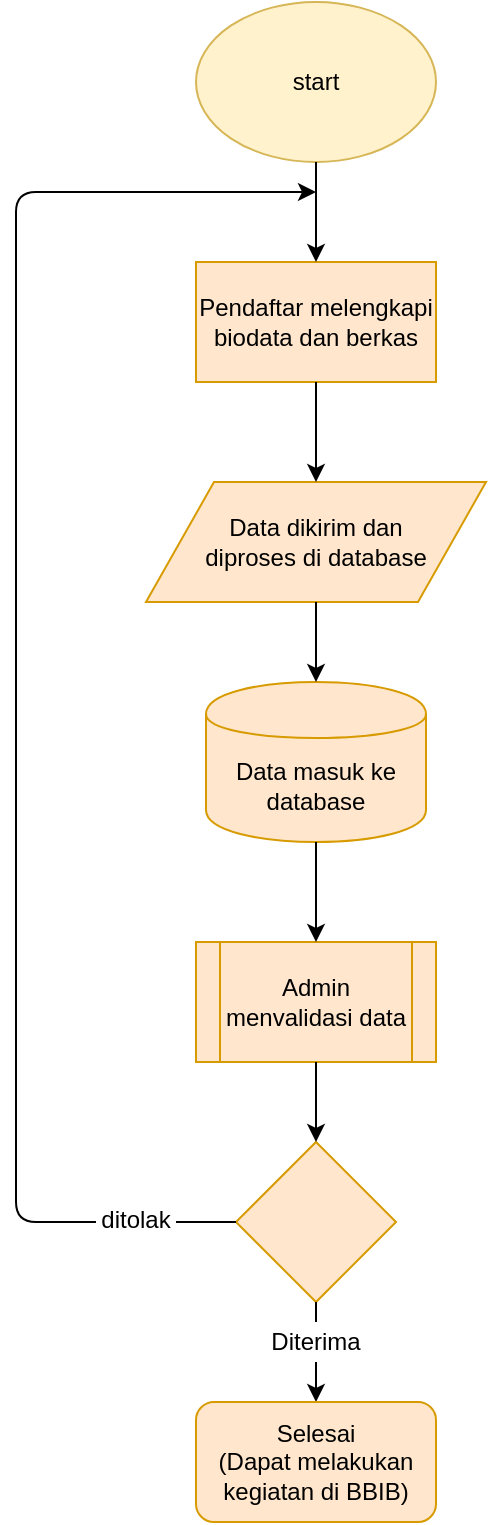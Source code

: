 <mxfile version="12.3.2" type="device" pages="1"><diagram id="jzUEbZsV-9FTl7FI-QbH" name="Page-1"><mxGraphModel dx="852" dy="534" grid="1" gridSize="10" guides="1" tooltips="1" connect="1" arrows="1" fold="1" page="1" pageScale="1" pageWidth="850" pageHeight="1100" math="0" shadow="0"><root><mxCell id="0"/><mxCell id="1" parent="0"/><mxCell id="7v9oIFs8FnTpfx3aM13x-30" value="start" style="ellipse;whiteSpace=wrap;html=1;fillColor=#fff2cc;strokeColor=#d6b656;" vertex="1" parent="1"><mxGeometry x="330" y="100" width="120" height="80" as="geometry"/></mxCell><mxCell id="7v9oIFs8FnTpfx3aM13x-31" value="Pendaftar melengkapi biodata dan berkas" style="rounded=0;whiteSpace=wrap;html=1;fillColor=#ffe6cc;strokeColor=#d79b00;" vertex="1" parent="1"><mxGeometry x="330" y="230" width="120" height="60" as="geometry"/></mxCell><mxCell id="7v9oIFs8FnTpfx3aM13x-32" value="Data dikirim dan &lt;br&gt;diproses di database" style="shape=parallelogram;perimeter=parallelogramPerimeter;whiteSpace=wrap;html=1;fillColor=#ffe6cc;strokeColor=#d79b00;" vertex="1" parent="1"><mxGeometry x="305" y="340" width="170" height="60" as="geometry"/></mxCell><mxCell id="7v9oIFs8FnTpfx3aM13x-34" value="Data masuk ke database" style="shape=cylinder;whiteSpace=wrap;html=1;boundedLbl=1;backgroundOutline=1;fillColor=#ffe6cc;strokeColor=#d79b00;" vertex="1" parent="1"><mxGeometry x="335" y="440" width="110" height="80" as="geometry"/></mxCell><mxCell id="7v9oIFs8FnTpfx3aM13x-36" value="Admin menvalidasi data" style="shape=process;whiteSpace=wrap;html=1;backgroundOutline=1;fillColor=#ffe6cc;strokeColor=#d79b00;" vertex="1" parent="1"><mxGeometry x="330" y="570" width="120" height="60" as="geometry"/></mxCell><mxCell id="7v9oIFs8FnTpfx3aM13x-37" value="" style="rhombus;whiteSpace=wrap;html=1;fillColor=#ffe6cc;strokeColor=#d79b00;" vertex="1" parent="1"><mxGeometry x="350" y="670" width="80" height="80" as="geometry"/></mxCell><mxCell id="7v9oIFs8FnTpfx3aM13x-38" value="" style="endArrow=classic;html=1;exitX=0.5;exitY=1;exitDx=0;exitDy=0;entryX=0.5;entryY=0;entryDx=0;entryDy=0;" edge="1" parent="1" source="7v9oIFs8FnTpfx3aM13x-30" target="7v9oIFs8FnTpfx3aM13x-31"><mxGeometry width="50" height="50" relative="1" as="geometry"><mxPoint x="190" y="360" as="sourcePoint"/><mxPoint x="240" y="310" as="targetPoint"/></mxGeometry></mxCell><mxCell id="7v9oIFs8FnTpfx3aM13x-39" value="" style="endArrow=classic;html=1;exitX=0.5;exitY=1;exitDx=0;exitDy=0;" edge="1" parent="1" source="7v9oIFs8FnTpfx3aM13x-31" target="7v9oIFs8FnTpfx3aM13x-32"><mxGeometry width="50" height="50" relative="1" as="geometry"><mxPoint x="190" y="410" as="sourcePoint"/><mxPoint x="240" y="360" as="targetPoint"/></mxGeometry></mxCell><mxCell id="7v9oIFs8FnTpfx3aM13x-40" value="" style="endArrow=classic;html=1;exitX=0.5;exitY=1;exitDx=0;exitDy=0;" edge="1" parent="1" source="7v9oIFs8FnTpfx3aM13x-32" target="7v9oIFs8FnTpfx3aM13x-34"><mxGeometry width="50" height="50" relative="1" as="geometry"><mxPoint x="230" y="490" as="sourcePoint"/><mxPoint x="280" y="440" as="targetPoint"/></mxGeometry></mxCell><mxCell id="7v9oIFs8FnTpfx3aM13x-41" value="" style="endArrow=classic;html=1;exitX=0.5;exitY=1;exitDx=0;exitDy=0;entryX=0.5;entryY=0;entryDx=0;entryDy=0;" edge="1" parent="1" source="7v9oIFs8FnTpfx3aM13x-34" target="7v9oIFs8FnTpfx3aM13x-36"><mxGeometry width="50" height="50" relative="1" as="geometry"><mxPoint x="240" y="670" as="sourcePoint"/><mxPoint x="290" y="620" as="targetPoint"/></mxGeometry></mxCell><mxCell id="7v9oIFs8FnTpfx3aM13x-42" value="" style="endArrow=classic;html=1;exitX=0.5;exitY=1;exitDx=0;exitDy=0;entryX=0.5;entryY=0;entryDx=0;entryDy=0;" edge="1" parent="1" source="7v9oIFs8FnTpfx3aM13x-36" target="7v9oIFs8FnTpfx3aM13x-37"><mxGeometry width="50" height="50" relative="1" as="geometry"><mxPoint x="370" y="680" as="sourcePoint"/><mxPoint x="420" y="630" as="targetPoint"/></mxGeometry></mxCell><mxCell id="7v9oIFs8FnTpfx3aM13x-43" value="" style="endArrow=classic;html=1;exitX=0;exitY=0.5;exitDx=0;exitDy=0;" edge="1" parent="1" source="7v9oIFs8FnTpfx3aM13x-37"><mxGeometry width="50" height="50" relative="1" as="geometry"><mxPoint x="260" y="740" as="sourcePoint"/><mxPoint x="390" y="195" as="targetPoint"/><Array as="points"><mxPoint x="240" y="710"/><mxPoint x="240" y="195"/></Array></mxGeometry></mxCell><mxCell id="7v9oIFs8FnTpfx3aM13x-44" value="ditolak" style="text;html=1;strokeColor=none;fillColor=#ffffff;align=center;verticalAlign=middle;whiteSpace=wrap;rounded=0;" vertex="1" parent="1"><mxGeometry x="280" y="699" width="40" height="20" as="geometry"/></mxCell><mxCell id="7v9oIFs8FnTpfx3aM13x-48" value="" style="endArrow=classic;html=1;exitX=0.5;exitY=1;exitDx=0;exitDy=0;" edge="1" parent="1" source="7v9oIFs8FnTpfx3aM13x-37"><mxGeometry width="50" height="50" relative="1" as="geometry"><mxPoint x="370" y="840" as="sourcePoint"/><mxPoint x="390" y="800" as="targetPoint"/></mxGeometry></mxCell><mxCell id="7v9oIFs8FnTpfx3aM13x-49" value="Diterima" style="text;html=1;strokeColor=none;fillColor=#ffffff;align=center;verticalAlign=middle;whiteSpace=wrap;rounded=0;" vertex="1" parent="1"><mxGeometry x="370" y="760" width="40" height="20" as="geometry"/></mxCell><mxCell id="7v9oIFs8FnTpfx3aM13x-52" value="Selesai &lt;br&gt;(Dapat melakukan kegiatan di BBIB)" style="rounded=1;whiteSpace=wrap;html=1;fillColor=#ffe6cc;strokeColor=#d79b00;" vertex="1" parent="1"><mxGeometry x="330" y="800" width="120" height="60" as="geometry"/></mxCell></root></mxGraphModel></diagram></mxfile>